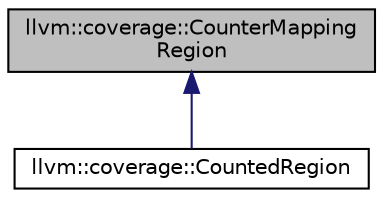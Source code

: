 digraph "llvm::coverage::CounterMappingRegion"
{
 // LATEX_PDF_SIZE
  bgcolor="transparent";
  edge [fontname="Helvetica",fontsize="10",labelfontname="Helvetica",labelfontsize="10"];
  node [fontname="Helvetica",fontsize="10",shape=record];
  Node1 [label="llvm::coverage::CounterMapping\lRegion",height=0.2,width=0.4,color="black", fillcolor="grey75", style="filled", fontcolor="black",tooltip="A Counter mapping region associates a source range with a specific counter."];
  Node1 -> Node2 [dir="back",color="midnightblue",fontsize="10",style="solid",fontname="Helvetica"];
  Node2 [label="llvm::coverage::CountedRegion",height=0.2,width=0.4,color="black",URL="$structllvm_1_1coverage_1_1CountedRegion.html",tooltip="Associates a source range with an execution count."];
}
